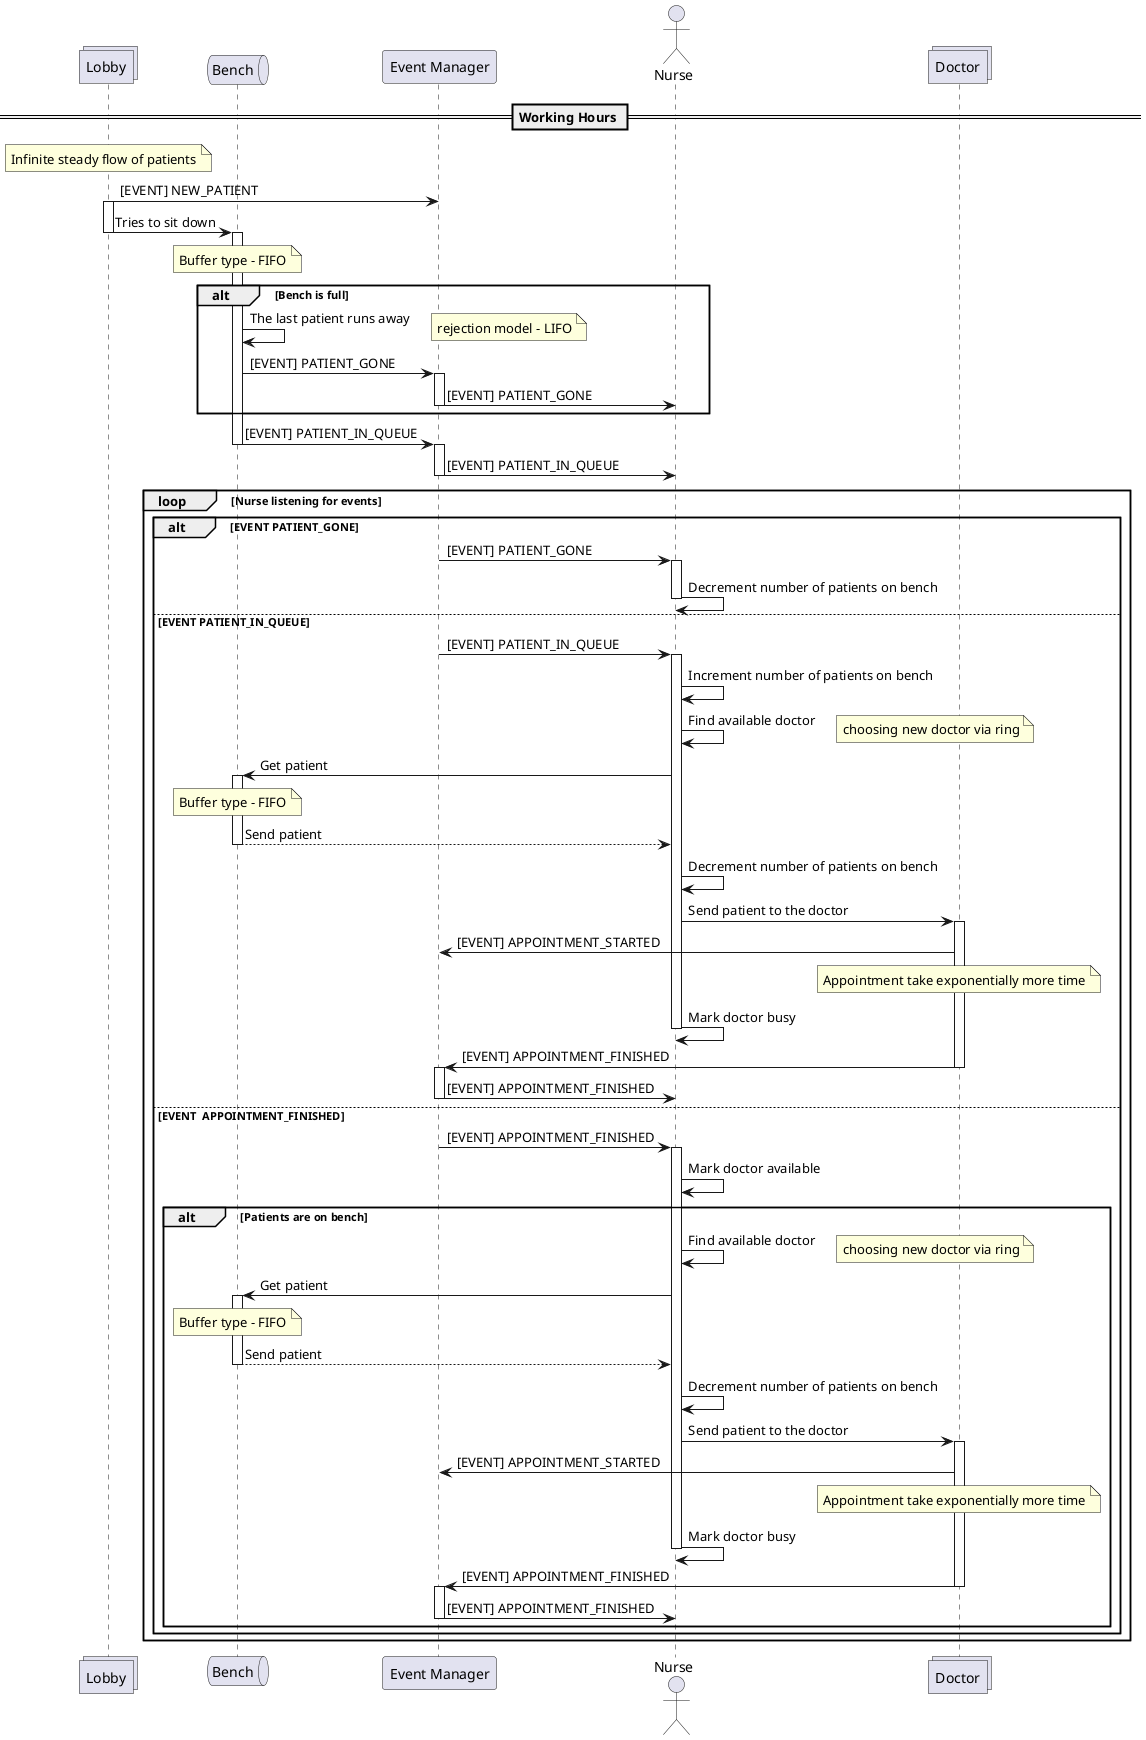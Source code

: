 @startuml Sequence

collections "Lobby" as lobby
queue "Bench" as bench
participant  "Event Manager" as eventManager
actor "Nurse" as nurse
collections "Doctor" as doctor


== Working Hours ==
note over lobby: Infinite steady flow of patients

lobby -> eventManager : [EVENT] NEW_PATIENT
activate lobby
lobby -> bench : Tries to sit down
deactivate lobby
activate bench
note over bench : Buffer type - FIFO

alt Bench is full
    bench -> bench : The last patient runs away
    note right : rejection model - LIFO
    bench -> eventManager : [EVENT] PATIENT_GONE
    activate eventManager
    eventManager -> nurse : [EVENT] PATIENT_GONE
    deactivate eventManager
end


bench -> eventManager : [EVENT] PATIENT_IN_QUEUE
deactivate bench

activate eventManager
eventManager -> nurse : [EVENT] PATIENT_IN_QUEUE
deactivate eventManager

loop Nurse listening for events
    alt EVENT PATIENT_GONE
        eventManager -> nurse : [EVENT] PATIENT_GONE
        activate nurse
        nurse -> nurse : Decrement number of patients on bench
        deactivate nurse
    else EVENT PATIENT_IN_QUEUE
        eventManager -> nurse : [EVENT] PATIENT_IN_QUEUE
        activate nurse
        nurse -> nurse : Increment number of patients on bench
        nurse -> nurse : Find available doctor
        note right: choosing new doctor via ring

        nurse -> bench : Get patient
        activate bench
        note over bench : Buffer type - FIFO
        bench --> nurse : Send patient
        deactivate bench
        nurse -> nurse : Decrement number of patients on bench

        nurse -> doctor : Send patient to the doctor
        activate doctor
        doctor -> eventManager : [EVENT] APPOINTMENT_STARTED
        note over doctor: Appointment take exponentially more time
        nurse -> nurse : Mark doctor busy
        deactivate nurse
        deactivate nurse
        doctor -> eventManager : [EVENT] APPOINTMENT_FINISHED
        deactivate doctor

        activate eventManager
        eventManager-> nurse : [EVENT] APPOINTMENT_FINISHED
        deactivate eventManager
    else EVENT  APPOINTMENT_FINISHED
        eventManager-> nurse : [EVENT] APPOINTMENT_FINISHED
        activate nurse
        nurse -> nurse : Mark doctor available

        alt Patients are on bench
            nurse -> nurse : Find available doctor
            note right: choosing new doctor via ring

            nurse -> bench : Get patient
            activate bench
            note over bench : Buffer type - FIFO
            bench --> nurse : Send patient
            deactivate bench
            nurse -> nurse : Decrement number of patients on bench

            nurse -> doctor : Send patient to the doctor
            activate doctor
            doctor -> eventManager : [EVENT] APPOINTMENT_STARTED
            note over doctor: Appointment take exponentially more time
            nurse -> nurse : Mark doctor busy
            deactivate nurse

            doctor -> eventManager : [EVENT] APPOINTMENT_FINISHED
            deactivate doctor
            activate eventManager
            eventManager-> nurse : [EVENT] APPOINTMENT_FINISHED
            deactivate eventManager
        end
        deactivate nurse
    end
end
@enduml